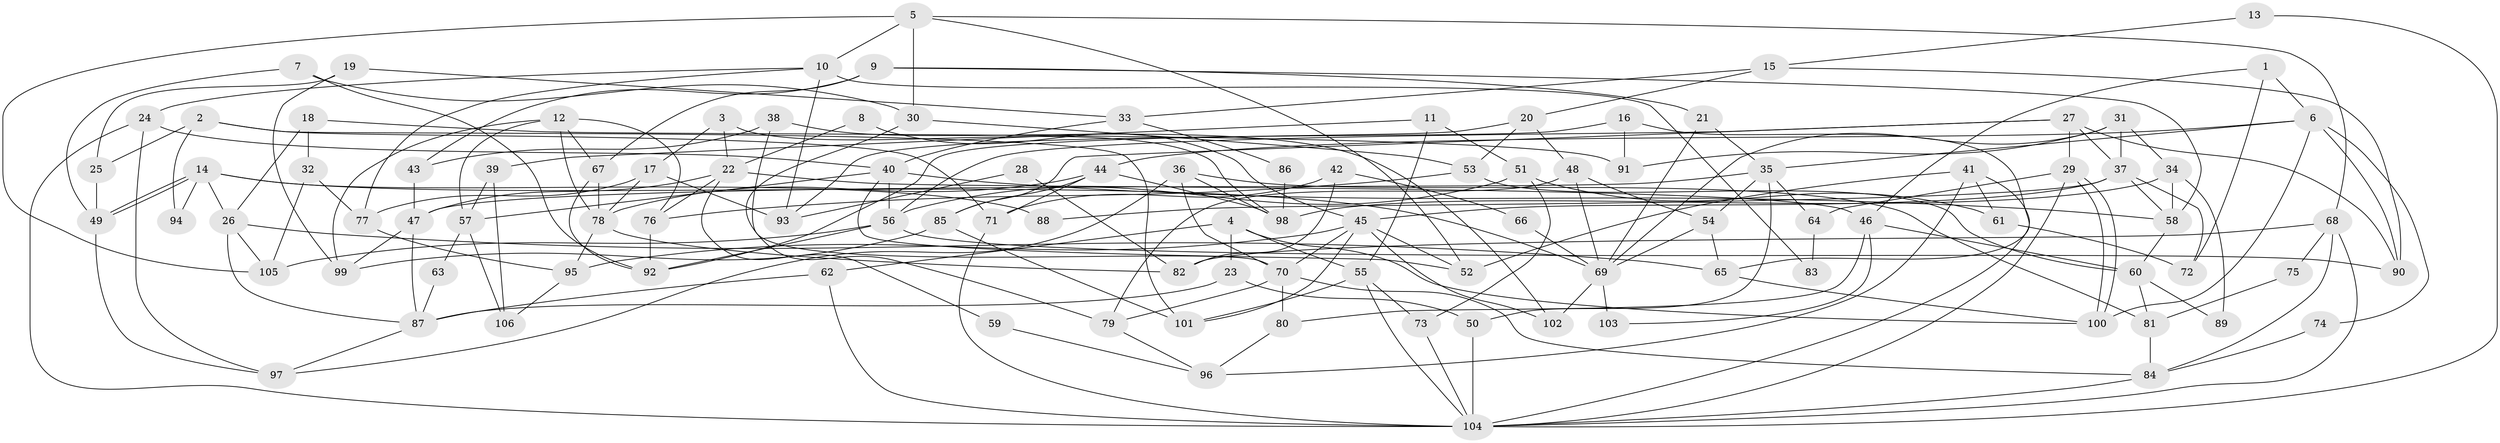 // Generated by graph-tools (version 1.1) at 2025/49/03/09/25 04:49:08]
// undirected, 106 vertices, 212 edges
graph export_dot {
graph [start="1"]
  node [color=gray90,style=filled];
  1;
  2;
  3;
  4;
  5;
  6;
  7;
  8;
  9;
  10;
  11;
  12;
  13;
  14;
  15;
  16;
  17;
  18;
  19;
  20;
  21;
  22;
  23;
  24;
  25;
  26;
  27;
  28;
  29;
  30;
  31;
  32;
  33;
  34;
  35;
  36;
  37;
  38;
  39;
  40;
  41;
  42;
  43;
  44;
  45;
  46;
  47;
  48;
  49;
  50;
  51;
  52;
  53;
  54;
  55;
  56;
  57;
  58;
  59;
  60;
  61;
  62;
  63;
  64;
  65;
  66;
  67;
  68;
  69;
  70;
  71;
  72;
  73;
  74;
  75;
  76;
  77;
  78;
  79;
  80;
  81;
  82;
  83;
  84;
  85;
  86;
  87;
  88;
  89;
  90;
  91;
  92;
  93;
  94;
  95;
  96;
  97;
  98;
  99;
  100;
  101;
  102;
  103;
  104;
  105;
  106;
  1 -- 46;
  1 -- 72;
  1 -- 6;
  2 -- 101;
  2 -- 71;
  2 -- 25;
  2 -- 94;
  3 -- 22;
  3 -- 17;
  3 -- 98;
  4 -- 55;
  4 -- 100;
  4 -- 23;
  4 -- 62;
  5 -- 10;
  5 -- 68;
  5 -- 30;
  5 -- 52;
  5 -- 105;
  6 -- 35;
  6 -- 44;
  6 -- 74;
  6 -- 90;
  6 -- 100;
  7 -- 92;
  7 -- 49;
  7 -- 30;
  8 -- 45;
  8 -- 22;
  9 -- 58;
  9 -- 21;
  9 -- 43;
  9 -- 67;
  10 -- 93;
  10 -- 24;
  10 -- 77;
  10 -- 83;
  11 -- 39;
  11 -- 51;
  11 -- 55;
  12 -- 99;
  12 -- 76;
  12 -- 57;
  12 -- 67;
  12 -- 78;
  13 -- 104;
  13 -- 15;
  14 -- 69;
  14 -- 49;
  14 -- 49;
  14 -- 26;
  14 -- 88;
  14 -- 94;
  15 -- 33;
  15 -- 90;
  15 -- 20;
  16 -- 91;
  16 -- 65;
  16 -- 93;
  17 -- 78;
  17 -- 77;
  17 -- 93;
  18 -- 32;
  18 -- 26;
  18 -- 91;
  19 -- 99;
  19 -- 25;
  19 -- 33;
  20 -- 92;
  20 -- 48;
  20 -- 53;
  21 -- 69;
  21 -- 35;
  22 -- 76;
  22 -- 47;
  22 -- 46;
  22 -- 59;
  23 -- 87;
  23 -- 50;
  24 -- 97;
  24 -- 40;
  24 -- 104;
  25 -- 49;
  26 -- 65;
  26 -- 87;
  26 -- 105;
  27 -- 37;
  27 -- 90;
  27 -- 29;
  27 -- 56;
  27 -- 85;
  28 -- 93;
  28 -- 82;
  29 -- 100;
  29 -- 100;
  29 -- 64;
  29 -- 104;
  30 -- 53;
  30 -- 79;
  31 -- 69;
  31 -- 34;
  31 -- 37;
  31 -- 91;
  32 -- 77;
  32 -- 105;
  33 -- 40;
  33 -- 86;
  34 -- 98;
  34 -- 58;
  34 -- 89;
  35 -- 54;
  35 -- 50;
  35 -- 47;
  35 -- 64;
  36 -- 98;
  36 -- 70;
  36 -- 81;
  36 -- 97;
  37 -- 58;
  37 -- 45;
  37 -- 72;
  37 -- 88;
  38 -- 70;
  38 -- 43;
  38 -- 102;
  39 -- 57;
  39 -- 106;
  40 -- 56;
  40 -- 52;
  40 -- 57;
  40 -- 58;
  41 -- 104;
  41 -- 52;
  41 -- 61;
  41 -- 96;
  42 -- 71;
  42 -- 82;
  42 -- 66;
  43 -- 47;
  44 -- 78;
  44 -- 71;
  44 -- 85;
  44 -- 98;
  45 -- 101;
  45 -- 52;
  45 -- 70;
  45 -- 95;
  45 -- 102;
  46 -- 60;
  46 -- 80;
  46 -- 103;
  47 -- 87;
  47 -- 99;
  48 -- 79;
  48 -- 54;
  48 -- 69;
  49 -- 97;
  50 -- 104;
  51 -- 73;
  51 -- 56;
  51 -- 61;
  53 -- 60;
  53 -- 76;
  54 -- 69;
  54 -- 65;
  55 -- 104;
  55 -- 73;
  55 -- 101;
  56 -- 105;
  56 -- 90;
  56 -- 92;
  57 -- 63;
  57 -- 106;
  58 -- 60;
  59 -- 96;
  60 -- 81;
  60 -- 89;
  61 -- 72;
  62 -- 104;
  62 -- 87;
  63 -- 87;
  64 -- 83;
  65 -- 100;
  66 -- 69;
  67 -- 78;
  67 -- 92;
  68 -- 84;
  68 -- 104;
  68 -- 75;
  68 -- 82;
  69 -- 102;
  69 -- 103;
  70 -- 80;
  70 -- 79;
  70 -- 84;
  71 -- 104;
  73 -- 104;
  74 -- 84;
  75 -- 81;
  76 -- 92;
  77 -- 95;
  78 -- 82;
  78 -- 95;
  79 -- 96;
  80 -- 96;
  81 -- 84;
  84 -- 104;
  85 -- 99;
  85 -- 101;
  86 -- 98;
  87 -- 97;
  95 -- 106;
}
